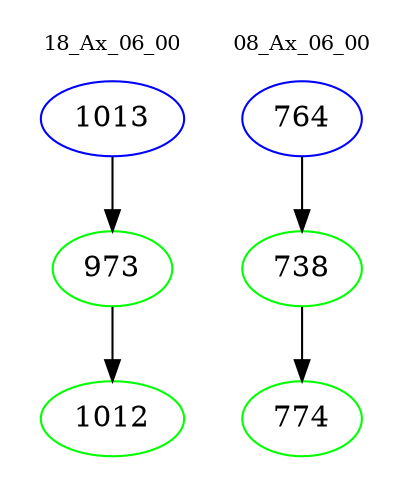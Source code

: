 digraph{
subgraph cluster_0 {
color = white
label = "18_Ax_06_00";
fontsize=10;
T0_1013 [label="1013", color="blue"]
T0_1013 -> T0_973 [color="black"]
T0_973 [label="973", color="green"]
T0_973 -> T0_1012 [color="black"]
T0_1012 [label="1012", color="green"]
}
subgraph cluster_1 {
color = white
label = "08_Ax_06_00";
fontsize=10;
T1_764 [label="764", color="blue"]
T1_764 -> T1_738 [color="black"]
T1_738 [label="738", color="green"]
T1_738 -> T1_774 [color="black"]
T1_774 [label="774", color="green"]
}
}
